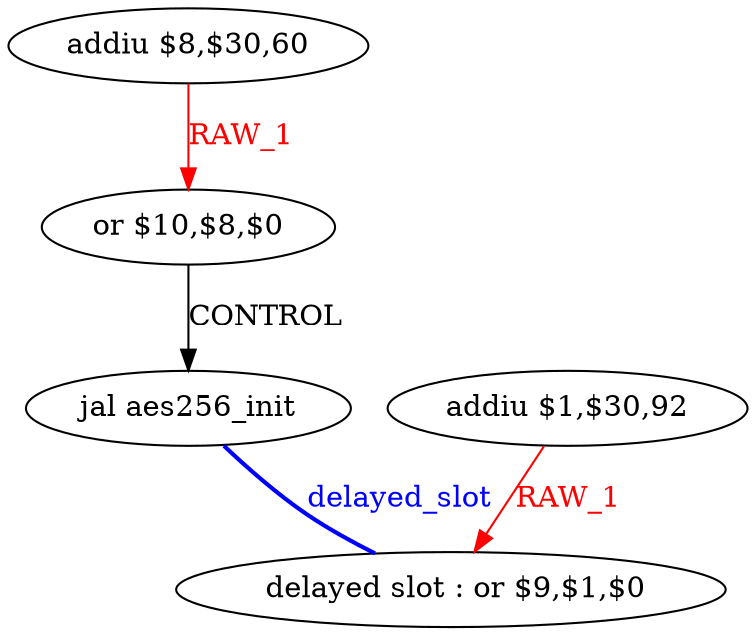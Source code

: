 digraph G1 {
node [shape = ellipse];
i4 [label = " delayed slot : or $9,$1,$0"] ;
i3 ->  i4 [style = bold, dir= none, fontcolor = blue, color = blue, label= "delayed_slot"];
i3 [label = "jal aes256_init"] ;
i0 [label = "addiu $1,$30,92"] ;
i0 ->  i4 [color = red, fontcolor = red, label= "RAW_1"];
i1 [label = "addiu $8,$30,60"] ;
i1 ->  i2 [color = red, fontcolor = red, label= "RAW_1"];
i2 [label = "or $10,$8,$0"] ;
i2 ->  i3 [label= "CONTROL"];
}
